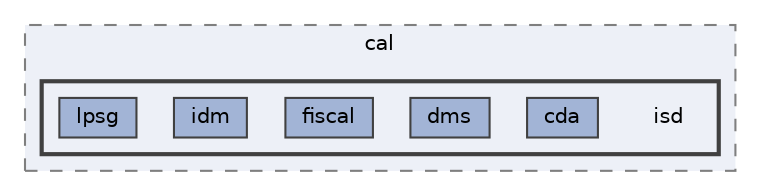 digraph "repository/isd/src/test/java/com/sterlite/cal/isd"
{
 // LATEX_PDF_SIZE
  bgcolor="transparent";
  edge [fontname=Helvetica,fontsize=10,labelfontname=Helvetica,labelfontsize=10];
  node [fontname=Helvetica,fontsize=10,shape=box,height=0.2,width=0.4];
  compound=true
  subgraph clusterdir_a6eb268eaca4c30886c65fcc9ae2cff3 {
    graph [ bgcolor="#edf0f7", pencolor="grey50", label="cal", fontname=Helvetica,fontsize=10 style="filled,dashed", URL="dir_a6eb268eaca4c30886c65fcc9ae2cff3.html",tooltip=""]
  subgraph clusterdir_f70c18a3e37e4a0642b7298060dd5242 {
    graph [ bgcolor="#edf0f7", pencolor="grey25", label="", fontname=Helvetica,fontsize=10 style="filled,bold", URL="dir_f70c18a3e37e4a0642b7298060dd5242.html",tooltip=""]
    dir_f70c18a3e37e4a0642b7298060dd5242 [shape=plaintext, label="isd"];
  dir_b12ae6e7297081aaef95feec20f252ed [label="cda", fillcolor="#a2b4d6", color="grey25", style="filled", URL="dir_b12ae6e7297081aaef95feec20f252ed.html",tooltip=""];
  dir_414ee7b1830197cce2346e7620e0f90f [label="dms", fillcolor="#a2b4d6", color="grey25", style="filled", URL="dir_414ee7b1830197cce2346e7620e0f90f.html",tooltip=""];
  dir_b6ea6a6fc24fb58b6df39839d9451364 [label="fiscal", fillcolor="#a2b4d6", color="grey25", style="filled", URL="dir_b6ea6a6fc24fb58b6df39839d9451364.html",tooltip=""];
  dir_4b424e075db7d4cc37282066c3c16f2b [label="idm", fillcolor="#a2b4d6", color="grey25", style="filled", URL="dir_4b424e075db7d4cc37282066c3c16f2b.html",tooltip=""];
  dir_26e053e37c2a627683d15ee2550d9005 [label="lpsg", fillcolor="#a2b4d6", color="grey25", style="filled", URL="dir_26e053e37c2a627683d15ee2550d9005.html",tooltip=""];
  }
  }
}
